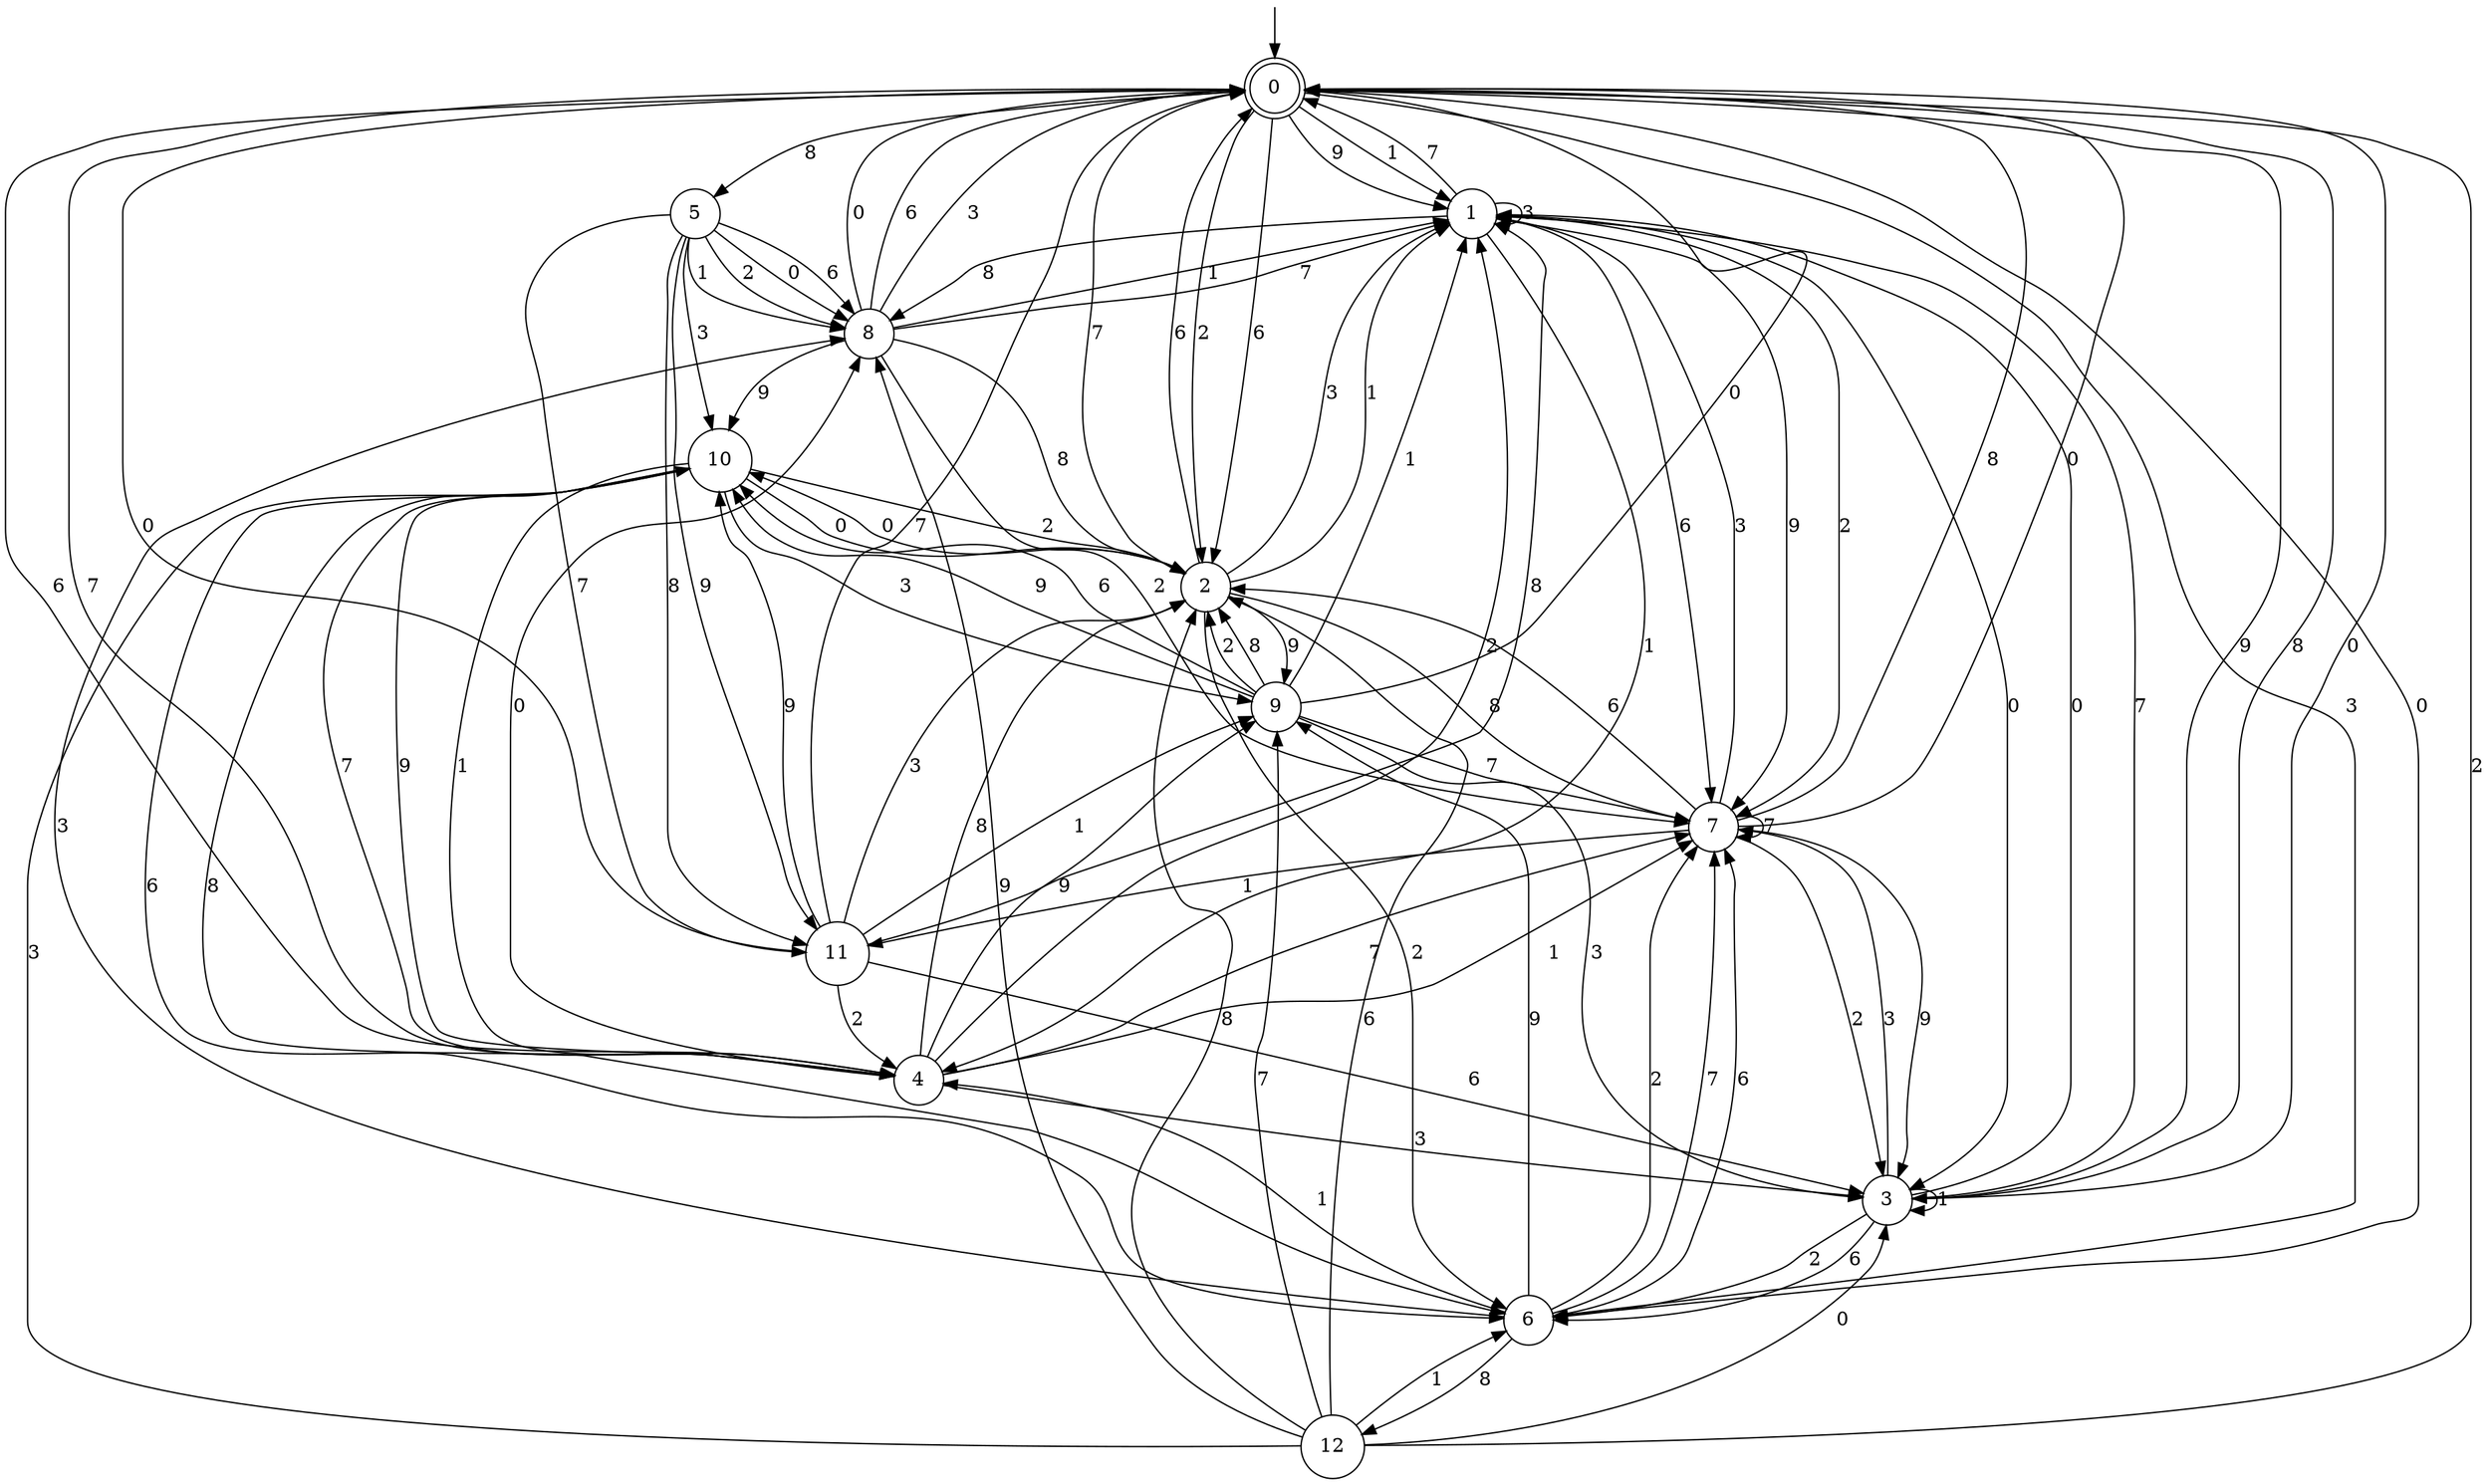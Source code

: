digraph g {

	s0 [shape="doublecircle" label="0"];
	s1 [shape="circle" label="1"];
	s2 [shape="circle" label="2"];
	s3 [shape="circle" label="3"];
	s4 [shape="circle" label="4"];
	s5 [shape="circle" label="5"];
	s6 [shape="circle" label="6"];
	s7 [shape="circle" label="7"];
	s8 [shape="circle" label="8"];
	s9 [shape="circle" label="9"];
	s10 [shape="circle" label="10"];
	s11 [shape="circle" label="11"];
	s12 [shape="circle" label="12"];
	s0 -> s1 [label="9"];
	s0 -> s1 [label="1"];
	s0 -> s2 [label="2"];
	s0 -> s3 [label="0"];
	s0 -> s4 [label="7"];
	s0 -> s2 [label="6"];
	s0 -> s5 [label="8"];
	s0 -> s6 [label="3"];
	s1 -> s7 [label="9"];
	s1 -> s4 [label="1"];
	s1 -> s7 [label="2"];
	s1 -> s3 [label="0"];
	s1 -> s0 [label="7"];
	s1 -> s7 [label="6"];
	s1 -> s8 [label="8"];
	s1 -> s1 [label="3"];
	s2 -> s9 [label="9"];
	s2 -> s1 [label="1"];
	s2 -> s6 [label="2"];
	s2 -> s10 [label="0"];
	s2 -> s0 [label="7"];
	s2 -> s0 [label="6"];
	s2 -> s7 [label="8"];
	s2 -> s1 [label="3"];
	s3 -> s0 [label="9"];
	s3 -> s3 [label="1"];
	s3 -> s6 [label="2"];
	s3 -> s1 [label="0"];
	s3 -> s1 [label="7"];
	s3 -> s6 [label="6"];
	s3 -> s0 [label="8"];
	s3 -> s7 [label="3"];
	s4 -> s9 [label="9"];
	s4 -> s7 [label="1"];
	s4 -> s1 [label="2"];
	s4 -> s8 [label="0"];
	s4 -> s7 [label="7"];
	s4 -> s0 [label="6"];
	s4 -> s2 [label="8"];
	s4 -> s3 [label="3"];
	s5 -> s11 [label="9"];
	s5 -> s8 [label="1"];
	s5 -> s8 [label="2"];
	s5 -> s8 [label="0"];
	s5 -> s11 [label="7"];
	s5 -> s8 [label="6"];
	s5 -> s11 [label="8"];
	s5 -> s10 [label="3"];
	s6 -> s9 [label="9"];
	s6 -> s4 [label="1"];
	s6 -> s7 [label="2"];
	s6 -> s0 [label="0"];
	s6 -> s7 [label="7"];
	s6 -> s7 [label="6"];
	s6 -> s12 [label="8"];
	s6 -> s8 [label="3"];
	s7 -> s3 [label="9"];
	s7 -> s11 [label="1"];
	s7 -> s3 [label="2"];
	s7 -> s0 [label="0"];
	s7 -> s7 [label="7"];
	s7 -> s2 [label="6"];
	s7 -> s0 [label="8"];
	s7 -> s1 [label="3"];
	s8 -> s10 [label="9"];
	s8 -> s1 [label="1"];
	s8 -> s7 [label="2"];
	s8 -> s0 [label="0"];
	s8 -> s1 [label="7"];
	s8 -> s0 [label="6"];
	s8 -> s2 [label="8"];
	s8 -> s0 [label="3"];
	s9 -> s10 [label="9"];
	s9 -> s1 [label="1"];
	s9 -> s2 [label="2"];
	s9 -> s0 [label="0"];
	s9 -> s7 [label="7"];
	s9 -> s10 [label="6"];
	s9 -> s2 [label="8"];
	s9 -> s3 [label="3"];
	s10 -> s4 [label="9"];
	s10 -> s4 [label="1"];
	s10 -> s2 [label="2"];
	s10 -> s2 [label="0"];
	s10 -> s4 [label="7"];
	s10 -> s6 [label="6"];
	s10 -> s6 [label="8"];
	s10 -> s9 [label="3"];
	s11 -> s10 [label="9"];
	s11 -> s9 [label="1"];
	s11 -> s4 [label="2"];
	s11 -> s0 [label="0"];
	s11 -> s0 [label="7"];
	s11 -> s3 [label="6"];
	s11 -> s1 [label="8"];
	s11 -> s2 [label="3"];
	s12 -> s8 [label="9"];
	s12 -> s6 [label="1"];
	s12 -> s0 [label="2"];
	s12 -> s3 [label="0"];
	s12 -> s9 [label="7"];
	s12 -> s2 [label="6"];
	s12 -> s2 [label="8"];
	s12 -> s10 [label="3"];

__start0 [label="" shape="none" width="0" height="0"];
__start0 -> s0;

}
